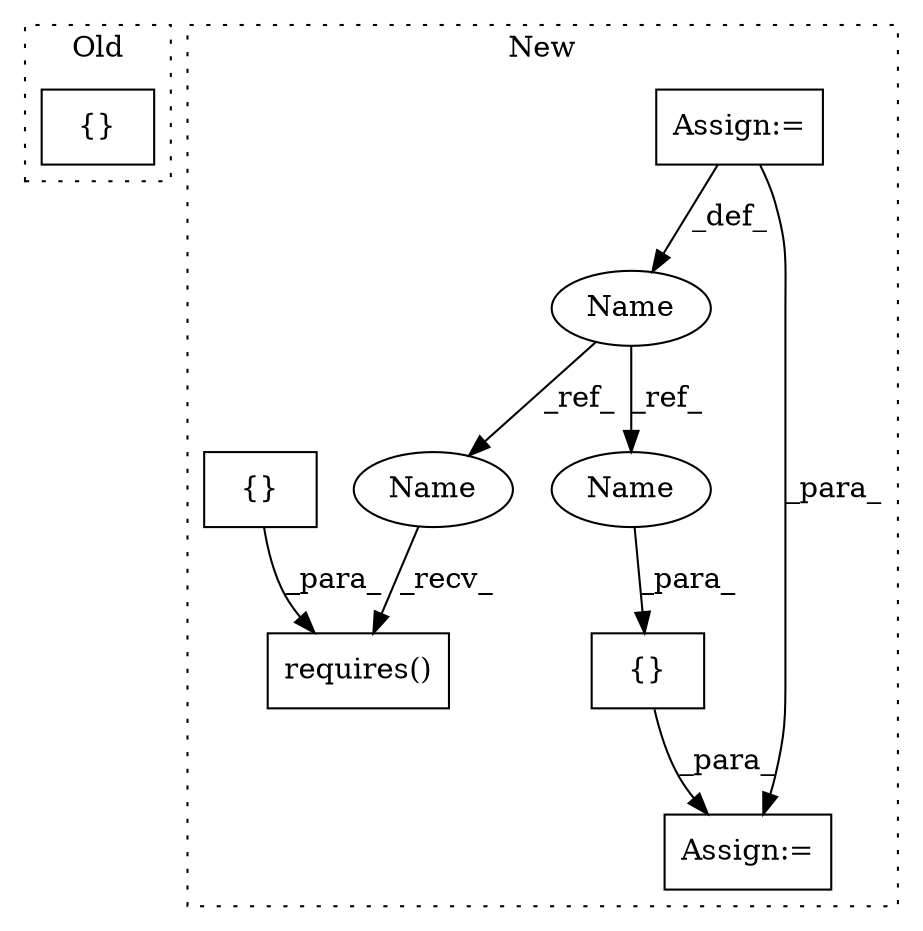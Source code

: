 digraph G {
subgraph cluster0 {
1 [label="{}" a="59" s="455,737" l="10,0" shape="box"];
label = "Old";
style="dotted";
}
subgraph cluster1 {
2 [label="requires()" a="75" s="662,686" l="16,1" shape="box"];
3 [label="Name" a="87" s="509" l="6" shape="ellipse"];
4 [label="{}" a="59" s="765,804" l="1,0" shape="box"];
5 [label="Assign:=" a="68" s="515" l="3" shape="box"];
6 [label="{}" a="59" s="678,685" l="1,0" shape="box"];
7 [label="Assign:=" a="68" s="762" l="3" shape="box"];
8 [label="Name" a="87" s="662" l="6" shape="ellipse"];
9 [label="Name" a="87" s="782" l="6" shape="ellipse"];
label = "New";
style="dotted";
}
3 -> 9 [label="_ref_"];
3 -> 8 [label="_ref_"];
4 -> 7 [label="_para_"];
5 -> 7 [label="_para_"];
5 -> 3 [label="_def_"];
6 -> 2 [label="_para_"];
8 -> 2 [label="_recv_"];
9 -> 4 [label="_para_"];
}